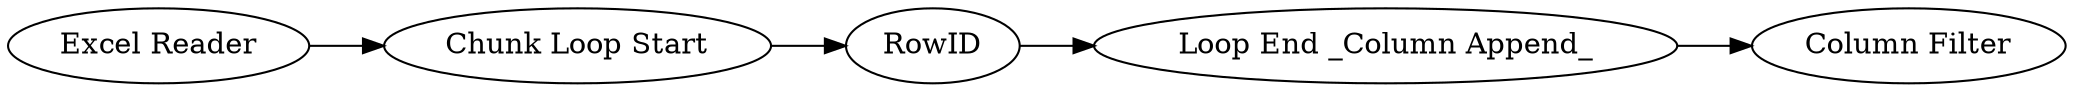 digraph {
	1 -> 2
	4 -> 3
	2 -> 4
	3 -> 5
	5 [label="Column Filter"]
	1 [label="Excel Reader"]
	4 [label=RowID]
	3 [label="Loop End _Column Append_"]
	2 [label="Chunk Loop Start"]
	rankdir=LR
}
